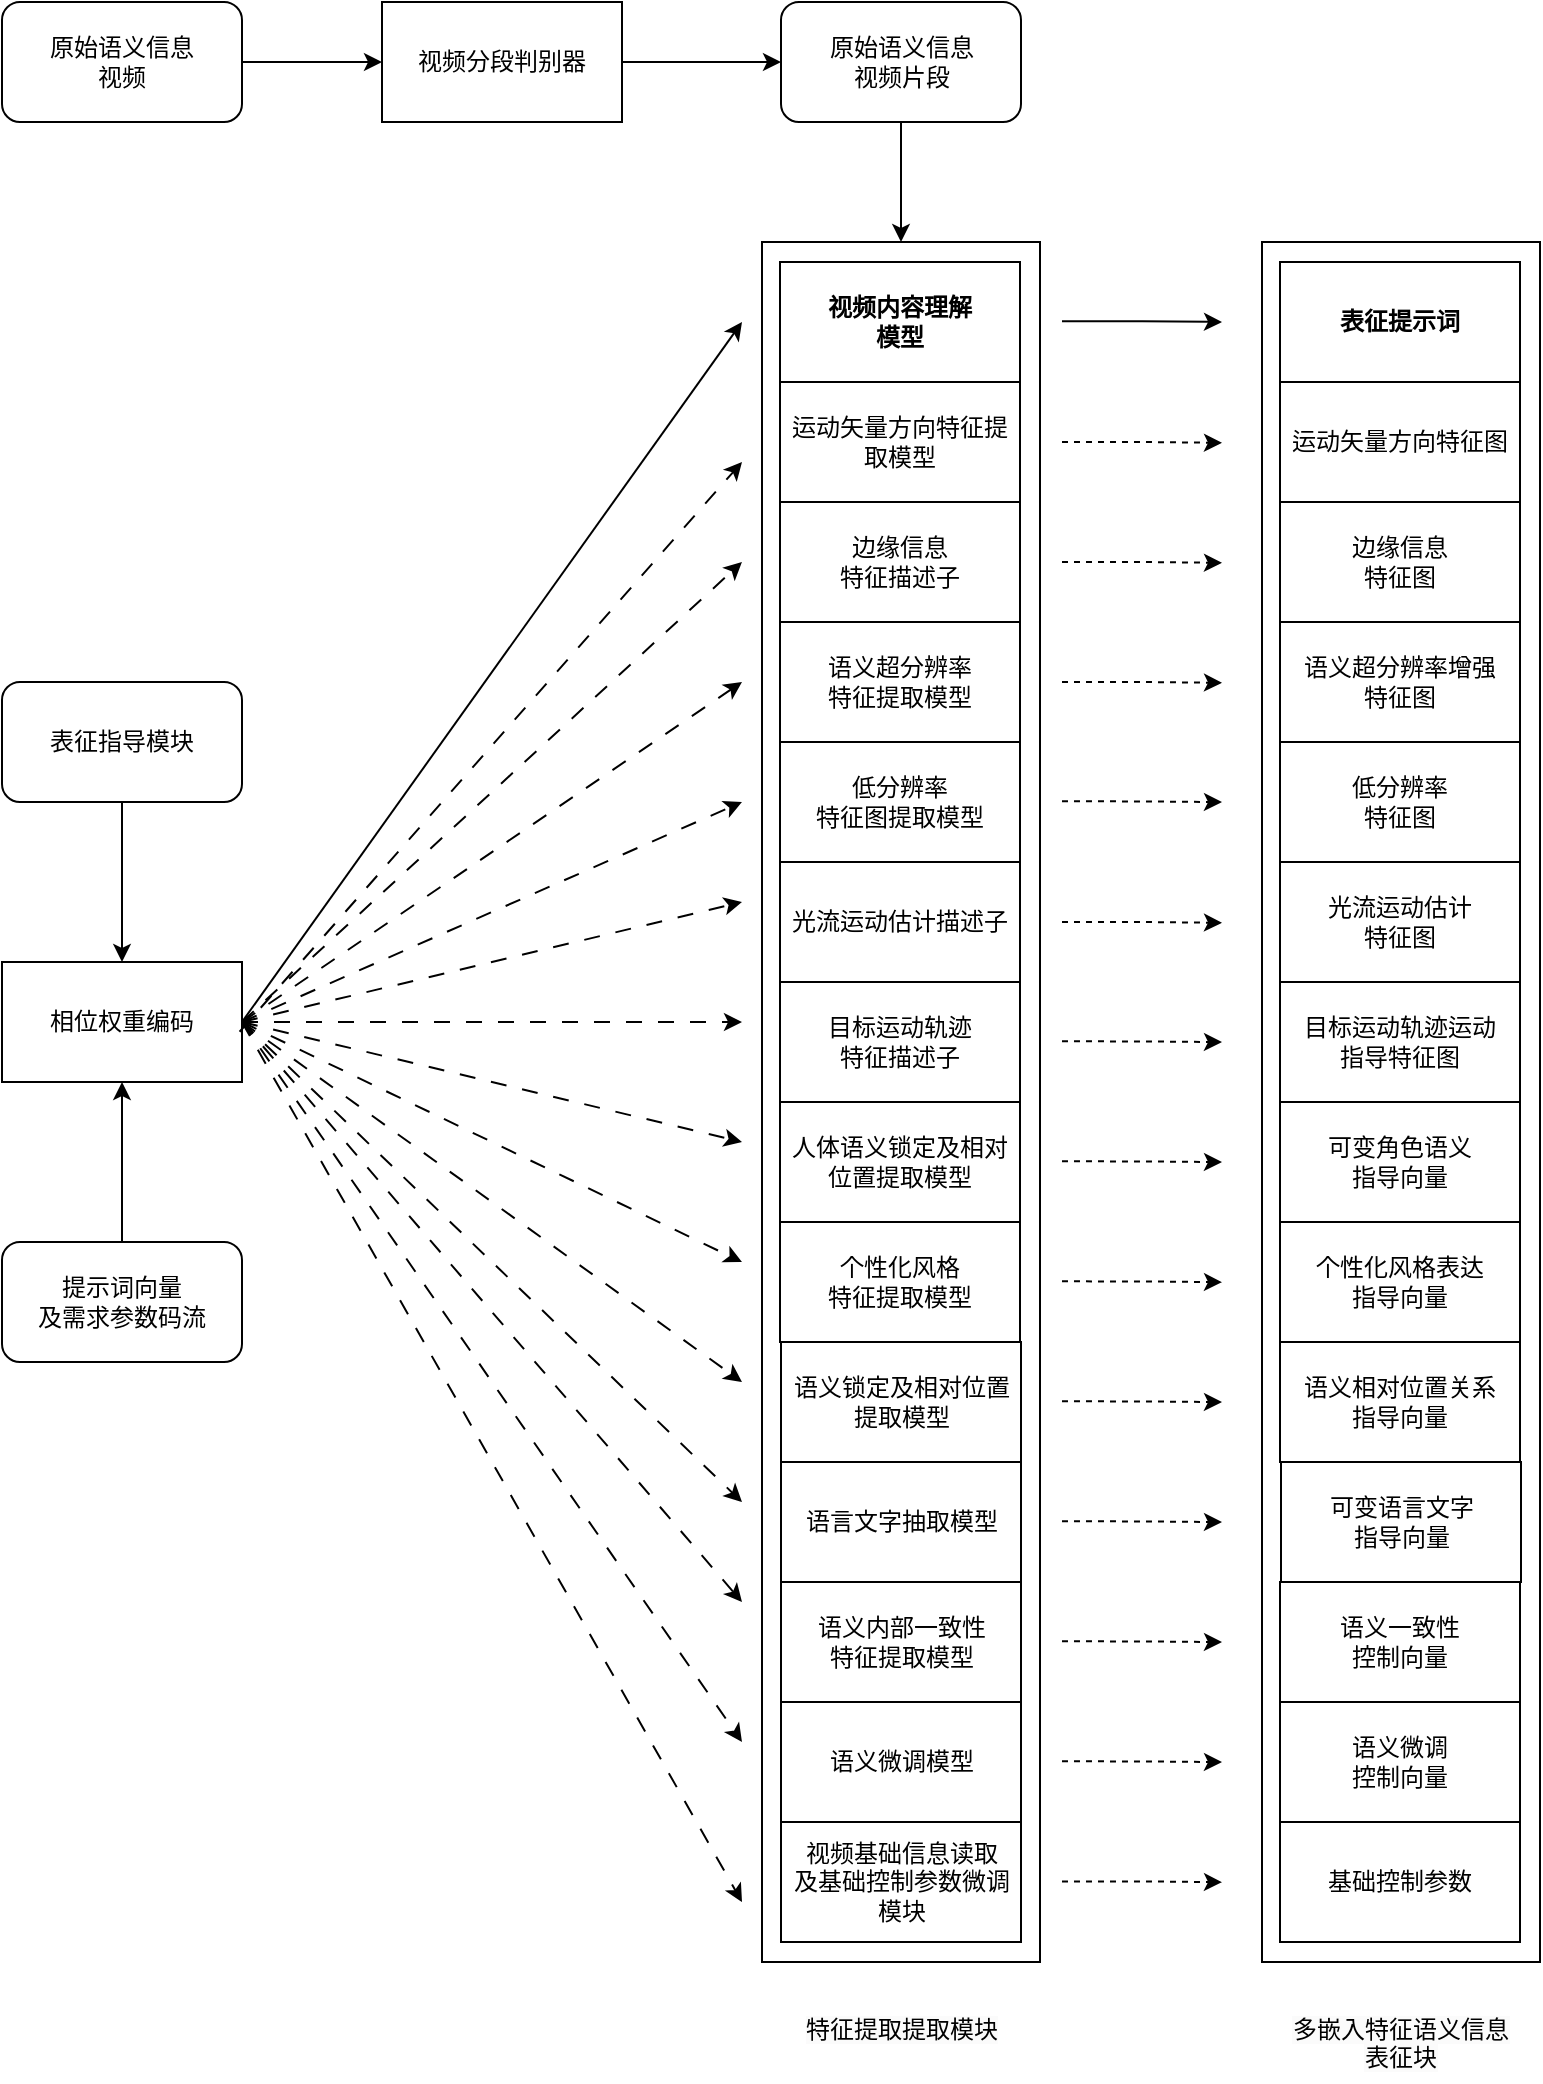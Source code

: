 <mxfile version="24.6.4" type="github">
  <diagram name="第 1 页" id="JpJuvLmKtG-MRXJeiW7m">
    <mxGraphModel dx="1426" dy="-36" grid="1" gridSize="10" guides="1" tooltips="1" connect="1" arrows="1" fold="1" page="1" pageScale="1" pageWidth="1169" pageHeight="827" math="0" shadow="0">
      <root>
        <mxCell id="0" />
        <mxCell id="1" parent="0" />
        <mxCell id="MxfFoUVx61xuFkuIelYx-3" value="提示词向量&lt;div&gt;及需求参数码流&lt;/div&gt;" style="rounded=1;whiteSpace=wrap;html=1;" parent="1" vertex="1">
          <mxGeometry x="540" y="1560" width="120" height="60" as="geometry" />
        </mxCell>
        <mxCell id="tYisujq_Tc-ig6ptFAuq-2" style="edgeStyle=orthogonalEdgeStyle;rounded=0;orthogonalLoop=1;jettySize=auto;html=1;entryX=0.5;entryY=0;entryDx=0;entryDy=0;" parent="1" source="MxfFoUVx61xuFkuIelYx-4" target="MxfFoUVx61xuFkuIelYx-40" edge="1">
          <mxGeometry relative="1" as="geometry" />
        </mxCell>
        <mxCell id="MxfFoUVx61xuFkuIelYx-4" value="原始语义信息&lt;br&gt;视频片段" style="rounded=1;whiteSpace=wrap;html=1;" parent="1" vertex="1">
          <mxGeometry x="929.5" y="940" width="120" height="60" as="geometry" />
        </mxCell>
        <mxCell id="tYisujq_Tc-ig6ptFAuq-1" style="edgeStyle=orthogonalEdgeStyle;rounded=0;orthogonalLoop=1;jettySize=auto;html=1;entryX=0.5;entryY=0;entryDx=0;entryDy=0;" parent="1" source="MxfFoUVx61xuFkuIelYx-5" target="MxfFoUVx61xuFkuIelYx-7" edge="1">
          <mxGeometry relative="1" as="geometry" />
        </mxCell>
        <mxCell id="MxfFoUVx61xuFkuIelYx-5" value="表征指导模块" style="rounded=1;whiteSpace=wrap;html=1;" parent="1" vertex="1">
          <mxGeometry x="540" y="1280" width="120" height="60" as="geometry" />
        </mxCell>
        <mxCell id="MxfFoUVx61xuFkuIelYx-7" value="相位权重编码" style="rounded=0;whiteSpace=wrap;html=1;" parent="1" vertex="1">
          <mxGeometry x="540" y="1420" width="120" height="60" as="geometry" />
        </mxCell>
        <mxCell id="MxfFoUVx61xuFkuIelYx-16" value="" style="rounded=0;whiteSpace=wrap;html=1;" parent="1" vertex="1">
          <mxGeometry x="1170" y="1060" width="139" height="860" as="geometry" />
        </mxCell>
        <mxCell id="MxfFoUVx61xuFkuIelYx-22" value="&lt;span style=&quot;color: rgb(0, 0, 0); font-family: Helvetica; font-size: 12px; font-style: normal; font-variant-ligatures: normal; font-variant-caps: normal; font-weight: 400; letter-spacing: normal; orphans: 2; text-align: center; text-indent: 0px; text-transform: none; widows: 2; word-spacing: 0px; -webkit-text-stroke-width: 0px; white-space: normal; background-color: rgb(251, 251, 251); text-decoration-thickness: initial; text-decoration-style: initial; text-decoration-color: initial; display: inline !important; float: none;&quot;&gt;特征提取提取模块&lt;/span&gt;" style="text;whiteSpace=wrap;html=1;" parent="1" vertex="1">
          <mxGeometry x="939.5" y="1940" width="110" height="40" as="geometry" />
        </mxCell>
        <mxCell id="MxfFoUVx61xuFkuIelYx-27" value="边缘信息&lt;div&gt;特征图&lt;/div&gt;" style="rounded=0;whiteSpace=wrap;html=1;" parent="1" vertex="1">
          <mxGeometry x="1179" y="1190" width="120" height="60" as="geometry" />
        </mxCell>
        <mxCell id="MxfFoUVx61xuFkuIelYx-28" value="&lt;b&gt;表征提示词&lt;/b&gt;" style="rounded=0;whiteSpace=wrap;html=1;" parent="1" vertex="1">
          <mxGeometry x="1179" y="1070" width="120" height="60" as="geometry" />
        </mxCell>
        <mxCell id="MxfFoUVx61xuFkuIelYx-29" value="目标运动轨迹运动&lt;div&gt;指导特征图&lt;/div&gt;" style="rounded=0;whiteSpace=wrap;html=1;" parent="1" vertex="1">
          <mxGeometry x="1179" y="1430" width="120" height="60" as="geometry" />
        </mxCell>
        <mxCell id="MxfFoUVx61xuFkuIelYx-31" value="语义超分辨率增强&lt;div&gt;特征图&lt;/div&gt;" style="rounded=0;whiteSpace=wrap;html=1;" parent="1" vertex="1">
          <mxGeometry x="1179" y="1250" width="120" height="60" as="geometry" />
        </mxCell>
        <mxCell id="MxfFoUVx61xuFkuIelYx-32" value="可变语言文字&lt;div&gt;指导向量&lt;/div&gt;" style="rounded=0;whiteSpace=wrap;html=1;" parent="1" vertex="1">
          <mxGeometry x="1179.5" y="1670" width="120" height="60" as="geometry" />
        </mxCell>
        <mxCell id="MxfFoUVx61xuFkuIelYx-33" value="&lt;div&gt;可变角色语义&lt;/div&gt;&lt;div&gt;指导向量&lt;/div&gt;" style="rounded=0;whiteSpace=wrap;html=1;" parent="1" vertex="1">
          <mxGeometry x="1179" y="1490" width="120" height="60" as="geometry" />
        </mxCell>
        <mxCell id="MxfFoUVx61xuFkuIelYx-34" value="&lt;div&gt;个性化风格表达&lt;/div&gt;&lt;div&gt;指导向量&lt;/div&gt;" style="rounded=0;whiteSpace=wrap;html=1;" parent="1" vertex="1">
          <mxGeometry x="1179" y="1550" width="120" height="60" as="geometry" />
        </mxCell>
        <mxCell id="MxfFoUVx61xuFkuIelYx-35" value="&lt;div&gt;低分辨率&lt;/div&gt;&lt;div&gt;特征图&lt;/div&gt;" style="rounded=0;whiteSpace=wrap;html=1;" parent="1" vertex="1">
          <mxGeometry x="1179" y="1310" width="120" height="60" as="geometry" />
        </mxCell>
        <mxCell id="MxfFoUVx61xuFkuIelYx-36" value="运动矢量方向特征图" style="rounded=0;whiteSpace=wrap;html=1;" parent="1" vertex="1">
          <mxGeometry x="1179" y="1130" width="120" height="60" as="geometry" />
        </mxCell>
        <mxCell id="MxfFoUVx61xuFkuIelYx-37" value="&lt;div&gt;光流运动估计&lt;/div&gt;&lt;div&gt;特征图&lt;/div&gt;" style="rounded=0;whiteSpace=wrap;html=1;" parent="1" vertex="1">
          <mxGeometry x="1179" y="1370" width="120" height="60" as="geometry" />
        </mxCell>
        <mxCell id="MxfFoUVx61xuFkuIelYx-38" value="&lt;div&gt;语义一致性&lt;/div&gt;&lt;div&gt;控制向量&lt;/div&gt;" style="rounded=0;whiteSpace=wrap;html=1;" parent="1" vertex="1">
          <mxGeometry x="1179" y="1730" width="120" height="60" as="geometry" />
        </mxCell>
        <mxCell id="MxfFoUVx61xuFkuIelYx-39" value="&lt;div&gt;基础控制参数&lt;/div&gt;" style="rounded=0;whiteSpace=wrap;html=1;" parent="1" vertex="1">
          <mxGeometry x="1179" y="1850" width="120" height="60" as="geometry" />
        </mxCell>
        <mxCell id="MxfFoUVx61xuFkuIelYx-40" value="" style="rounded=0;whiteSpace=wrap;html=1;" parent="1" vertex="1">
          <mxGeometry x="920" y="1060" width="139" height="860" as="geometry" />
        </mxCell>
        <mxCell id="MxfFoUVx61xuFkuIelYx-41" value="边缘信息&lt;div&gt;特征描述子&lt;/div&gt;" style="rounded=0;whiteSpace=wrap;html=1;" parent="1" vertex="1">
          <mxGeometry x="929" y="1190" width="120" height="60" as="geometry" />
        </mxCell>
        <mxCell id="MxfFoUVx61xuFkuIelYx-55" style="edgeStyle=orthogonalEdgeStyle;rounded=0;orthogonalLoop=1;jettySize=auto;html=1;" parent="1" edge="1">
          <mxGeometry relative="1" as="geometry">
            <mxPoint x="1150" y="1100" as="targetPoint" />
            <mxPoint x="1070" y="1099.61" as="sourcePoint" />
            <Array as="points">
              <mxPoint x="1110" y="1099.61" />
              <mxPoint x="1110" y="1099.61" />
            </Array>
          </mxGeometry>
        </mxCell>
        <mxCell id="MxfFoUVx61xuFkuIelYx-42" value="&lt;b&gt;视频内容理解&lt;/b&gt;&lt;div&gt;&lt;b&gt;模型&lt;/b&gt;&lt;/div&gt;" style="rounded=0;whiteSpace=wrap;html=1;" parent="1" vertex="1">
          <mxGeometry x="929" y="1070" width="120" height="60" as="geometry" />
        </mxCell>
        <mxCell id="MxfFoUVx61xuFkuIelYx-43" value="目标运动轨迹&lt;div&gt;特征描述子&lt;/div&gt;" style="rounded=0;whiteSpace=wrap;html=1;" parent="1" vertex="1">
          <mxGeometry x="929" y="1430" width="120" height="60" as="geometry" />
        </mxCell>
        <mxCell id="MxfFoUVx61xuFkuIelYx-44" value="语义锁定及相对位置提取模型" style="rounded=0;whiteSpace=wrap;html=1;" parent="1" vertex="1">
          <mxGeometry x="929.5" y="1610" width="120" height="60" as="geometry" />
        </mxCell>
        <mxCell id="MxfFoUVx61xuFkuIelYx-45" value="语义超分辨率&lt;div&gt;特征提取模型&lt;/div&gt;" style="rounded=0;whiteSpace=wrap;html=1;" parent="1" vertex="1">
          <mxGeometry x="929" y="1250" width="120" height="60" as="geometry" />
        </mxCell>
        <mxCell id="MxfFoUVx61xuFkuIelYx-46" value="语言文字抽取&lt;span style=&quot;background-color: initial;&quot;&gt;模型&lt;/span&gt;" style="rounded=0;whiteSpace=wrap;html=1;" parent="1" vertex="1">
          <mxGeometry x="929.5" y="1670" width="120" height="60" as="geometry" />
        </mxCell>
        <mxCell id="MxfFoUVx61xuFkuIelYx-47" value="&lt;div&gt;人体语义锁定及相对位置提取模型&lt;/div&gt;" style="rounded=0;whiteSpace=wrap;html=1;" parent="1" vertex="1">
          <mxGeometry x="929" y="1490" width="120" height="60" as="geometry" />
        </mxCell>
        <mxCell id="MxfFoUVx61xuFkuIelYx-48" value="&lt;div&gt;个性化风格&lt;/div&gt;&lt;div&gt;特征提取模型&lt;/div&gt;" style="rounded=0;whiteSpace=wrap;html=1;" parent="1" vertex="1">
          <mxGeometry x="929" y="1550" width="120" height="60" as="geometry" />
        </mxCell>
        <mxCell id="MxfFoUVx61xuFkuIelYx-49" value="&lt;div&gt;低分辨率&lt;/div&gt;&lt;div&gt;特征图提取模型&lt;/div&gt;" style="rounded=0;whiteSpace=wrap;html=1;" parent="1" vertex="1">
          <mxGeometry x="929" y="1310" width="120" height="60" as="geometry" />
        </mxCell>
        <mxCell id="MxfFoUVx61xuFkuIelYx-50" value="运动矢量方向特征提取模型" style="rounded=0;whiteSpace=wrap;html=1;" parent="1" vertex="1">
          <mxGeometry x="929" y="1130" width="120" height="60" as="geometry" />
        </mxCell>
        <mxCell id="MxfFoUVx61xuFkuIelYx-51" value="&lt;div&gt;光流运动估计描述子&lt;/div&gt;" style="rounded=0;whiteSpace=wrap;html=1;" parent="1" vertex="1">
          <mxGeometry x="929" y="1370" width="120" height="60" as="geometry" />
        </mxCell>
        <mxCell id="MxfFoUVx61xuFkuIelYx-52" value="&lt;div&gt;语义内部一致性&lt;/div&gt;&lt;div&gt;特征&lt;span style=&quot;background-color: initial;&quot;&gt;提取模型&lt;/span&gt;&lt;/div&gt;" style="rounded=0;whiteSpace=wrap;html=1;" parent="1" vertex="1">
          <mxGeometry x="929.5" y="1730" width="120" height="60" as="geometry" />
        </mxCell>
        <mxCell id="MxfFoUVx61xuFkuIelYx-53" value="&lt;div&gt;视频基础信息读取&lt;/div&gt;&lt;div&gt;及基础控制参数微调模块&lt;/div&gt;" style="rounded=0;whiteSpace=wrap;html=1;" parent="1" vertex="1">
          <mxGeometry x="929.5" y="1850" width="120" height="60" as="geometry" />
        </mxCell>
        <mxCell id="MxfFoUVx61xuFkuIelYx-54" value="&lt;span style=&quot;color: rgb(0, 0, 0); font-family: Helvetica; font-size: 12px; font-style: normal; font-variant-ligatures: normal; font-variant-caps: normal; font-weight: 400; letter-spacing: normal; orphans: 2; text-indent: 0px; text-transform: none; widows: 2; word-spacing: 0px; -webkit-text-stroke-width: 0px; white-space: normal; background-color: rgb(251, 251, 251); text-decoration-thickness: initial; text-decoration-style: initial; text-decoration-color: initial; float: none; display: inline !important;&quot;&gt;多嵌入特征语义信息表征块&lt;/span&gt;" style="text;whiteSpace=wrap;html=1;align=center;" parent="1" vertex="1">
          <mxGeometry x="1183.5" y="1940" width="111" height="40" as="geometry" />
        </mxCell>
        <mxCell id="MxfFoUVx61xuFkuIelYx-57" value="" style="endArrow=classic;html=1;rounded=0;exitX=1;exitY=0.5;exitDx=0;exitDy=0;" parent="1" source="MxfFoUVx61xuFkuIelYx-7" edge="1">
          <mxGeometry width="50" height="50" relative="1" as="geometry">
            <mxPoint x="850" y="1160" as="sourcePoint" />
            <mxPoint x="910" y="1100" as="targetPoint" />
          </mxGeometry>
        </mxCell>
        <mxCell id="MxfFoUVx61xuFkuIelYx-59" value="" style="endArrow=classic;html=1;rounded=0;dashed=1;dashPattern=8 8;exitX=0.99;exitY=0.581;exitDx=0;exitDy=0;exitPerimeter=0;" parent="1" source="MxfFoUVx61xuFkuIelYx-7" edge="1">
          <mxGeometry width="50" height="50" relative="1" as="geometry">
            <mxPoint x="790" y="1450" as="sourcePoint" />
            <mxPoint x="910" y="1170" as="targetPoint" />
          </mxGeometry>
        </mxCell>
        <mxCell id="MxfFoUVx61xuFkuIelYx-60" value="" style="endArrow=classic;html=1;rounded=0;dashed=1;dashPattern=8 8;exitX=1;exitY=0.5;exitDx=0;exitDy=0;" parent="1" source="MxfFoUVx61xuFkuIelYx-7" edge="1">
          <mxGeometry width="50" height="50" relative="1" as="geometry">
            <mxPoint x="790" y="1450" as="sourcePoint" />
            <mxPoint x="910" y="1220" as="targetPoint" />
          </mxGeometry>
        </mxCell>
        <mxCell id="MxfFoUVx61xuFkuIelYx-61" value="" style="endArrow=classic;html=1;rounded=0;dashed=1;dashPattern=8 8;exitX=1;exitY=0.5;exitDx=0;exitDy=0;" parent="1" source="MxfFoUVx61xuFkuIelYx-7" edge="1">
          <mxGeometry width="50" height="50" relative="1" as="geometry">
            <mxPoint x="790" y="1450" as="sourcePoint" />
            <mxPoint x="910" y="1280" as="targetPoint" />
          </mxGeometry>
        </mxCell>
        <mxCell id="MxfFoUVx61xuFkuIelYx-62" value="" style="endArrow=classic;html=1;rounded=0;dashed=1;dashPattern=8 8;exitX=1;exitY=0.5;exitDx=0;exitDy=0;" parent="1" source="MxfFoUVx61xuFkuIelYx-7" edge="1">
          <mxGeometry width="50" height="50" relative="1" as="geometry">
            <mxPoint x="790" y="1450" as="sourcePoint" />
            <mxPoint x="910" y="1340" as="targetPoint" />
          </mxGeometry>
        </mxCell>
        <mxCell id="MxfFoUVx61xuFkuIelYx-63" value="" style="endArrow=classic;html=1;rounded=0;dashed=1;dashPattern=8 8;exitX=1;exitY=0.5;exitDx=0;exitDy=0;" parent="1" source="MxfFoUVx61xuFkuIelYx-7" edge="1">
          <mxGeometry width="50" height="50" relative="1" as="geometry">
            <mxPoint x="790" y="1450" as="sourcePoint" />
            <mxPoint x="910" y="1390" as="targetPoint" />
          </mxGeometry>
        </mxCell>
        <mxCell id="MxfFoUVx61xuFkuIelYx-64" value="" style="endArrow=classic;html=1;rounded=0;dashed=1;dashPattern=8 8;exitX=1;exitY=0.5;exitDx=0;exitDy=0;" parent="1" source="MxfFoUVx61xuFkuIelYx-7" edge="1">
          <mxGeometry width="50" height="50" relative="1" as="geometry">
            <mxPoint x="790" y="1450" as="sourcePoint" />
            <mxPoint x="910" y="1450" as="targetPoint" />
          </mxGeometry>
        </mxCell>
        <mxCell id="MxfFoUVx61xuFkuIelYx-65" value="" style="endArrow=classic;html=1;rounded=0;dashed=1;dashPattern=8 8;exitX=1;exitY=0.5;exitDx=0;exitDy=0;" parent="1" source="MxfFoUVx61xuFkuIelYx-7" edge="1">
          <mxGeometry width="50" height="50" relative="1" as="geometry">
            <mxPoint x="790" y="1790" as="sourcePoint" />
            <mxPoint x="910" y="1510" as="targetPoint" />
          </mxGeometry>
        </mxCell>
        <mxCell id="MxfFoUVx61xuFkuIelYx-66" value="" style="endArrow=classic;html=1;rounded=0;dashed=1;dashPattern=8 8;exitX=1;exitY=0.5;exitDx=0;exitDy=0;" parent="1" source="MxfFoUVx61xuFkuIelYx-7" edge="1">
          <mxGeometry width="50" height="50" relative="1" as="geometry">
            <mxPoint x="790" y="1850" as="sourcePoint" />
            <mxPoint x="910" y="1570" as="targetPoint" />
          </mxGeometry>
        </mxCell>
        <mxCell id="MxfFoUVx61xuFkuIelYx-67" value="" style="endArrow=classic;html=1;rounded=0;dashed=1;dashPattern=8 8;exitX=1;exitY=0.5;exitDx=0;exitDy=0;" parent="1" source="MxfFoUVx61xuFkuIelYx-7" edge="1">
          <mxGeometry width="50" height="50" relative="1" as="geometry">
            <mxPoint x="790" y="1910" as="sourcePoint" />
            <mxPoint x="910" y="1630" as="targetPoint" />
          </mxGeometry>
        </mxCell>
        <mxCell id="MxfFoUVx61xuFkuIelYx-68" value="" style="endArrow=classic;html=1;rounded=0;dashed=1;dashPattern=8 8;exitX=1;exitY=0.5;exitDx=0;exitDy=0;" parent="1" source="MxfFoUVx61xuFkuIelYx-7" edge="1">
          <mxGeometry width="50" height="50" relative="1" as="geometry">
            <mxPoint x="790" y="1550" as="sourcePoint" />
            <mxPoint x="910" y="1690" as="targetPoint" />
          </mxGeometry>
        </mxCell>
        <mxCell id="MxfFoUVx61xuFkuIelYx-69" value="" style="endArrow=classic;html=1;rounded=0;dashed=1;dashPattern=8 8;exitX=1;exitY=0.5;exitDx=0;exitDy=0;" parent="1" source="MxfFoUVx61xuFkuIelYx-7" edge="1">
          <mxGeometry width="50" height="50" relative="1" as="geometry">
            <mxPoint x="800" y="1610" as="sourcePoint" />
            <mxPoint x="910" y="1740" as="targetPoint" />
          </mxGeometry>
        </mxCell>
        <mxCell id="MxfFoUVx61xuFkuIelYx-70" value="" style="endArrow=classic;html=1;rounded=0;dashed=1;dashPattern=8 8;exitX=1;exitY=0.5;exitDx=0;exitDy=0;" parent="1" source="MxfFoUVx61xuFkuIelYx-7" edge="1">
          <mxGeometry width="50" height="50" relative="1" as="geometry">
            <mxPoint x="790" y="1640" as="sourcePoint" />
            <mxPoint x="910" y="1810" as="targetPoint" />
          </mxGeometry>
        </mxCell>
        <mxCell id="MxfFoUVx61xuFkuIelYx-71" style="edgeStyle=orthogonalEdgeStyle;rounded=0;orthogonalLoop=1;jettySize=auto;html=1;dashed=1;" parent="1" edge="1">
          <mxGeometry relative="1" as="geometry">
            <mxPoint x="1150" y="1160.43" as="targetPoint" />
            <mxPoint x="1070" y="1160.04" as="sourcePoint" />
            <Array as="points">
              <mxPoint x="1110" y="1160.04" />
              <mxPoint x="1110" y="1160.04" />
            </Array>
          </mxGeometry>
        </mxCell>
        <mxCell id="MxfFoUVx61xuFkuIelYx-72" style="edgeStyle=orthogonalEdgeStyle;rounded=0;orthogonalLoop=1;jettySize=auto;html=1;dashed=1;" parent="1" edge="1">
          <mxGeometry relative="1" as="geometry">
            <mxPoint x="1150" y="1220.43" as="targetPoint" />
            <mxPoint x="1070" y="1220.04" as="sourcePoint" />
            <Array as="points">
              <mxPoint x="1110" y="1220.04" />
              <mxPoint x="1110" y="1220.04" />
            </Array>
          </mxGeometry>
        </mxCell>
        <mxCell id="MxfFoUVx61xuFkuIelYx-73" style="edgeStyle=orthogonalEdgeStyle;rounded=0;orthogonalLoop=1;jettySize=auto;html=1;dashed=1;" parent="1" edge="1">
          <mxGeometry relative="1" as="geometry">
            <mxPoint x="1150" y="1280.39" as="targetPoint" />
            <mxPoint x="1070" y="1280" as="sourcePoint" />
            <Array as="points">
              <mxPoint x="1110" y="1280" />
              <mxPoint x="1110" y="1280" />
            </Array>
          </mxGeometry>
        </mxCell>
        <mxCell id="MxfFoUVx61xuFkuIelYx-74" style="edgeStyle=orthogonalEdgeStyle;rounded=0;orthogonalLoop=1;jettySize=auto;html=1;dashed=1;" parent="1" edge="1">
          <mxGeometry relative="1" as="geometry">
            <mxPoint x="1150" y="1340.05" as="targetPoint" />
            <mxPoint x="1070" y="1339.66" as="sourcePoint" />
            <Array as="points">
              <mxPoint x="1110" y="1339.66" />
              <mxPoint x="1110" y="1339.66" />
            </Array>
          </mxGeometry>
        </mxCell>
        <mxCell id="MxfFoUVx61xuFkuIelYx-75" style="edgeStyle=orthogonalEdgeStyle;rounded=0;orthogonalLoop=1;jettySize=auto;html=1;dashed=1;" parent="1" edge="1">
          <mxGeometry relative="1" as="geometry">
            <mxPoint x="1150" y="1400.39" as="targetPoint" />
            <mxPoint x="1070" y="1400" as="sourcePoint" />
            <Array as="points">
              <mxPoint x="1110" y="1400" />
              <mxPoint x="1110" y="1400" />
            </Array>
          </mxGeometry>
        </mxCell>
        <mxCell id="MxfFoUVx61xuFkuIelYx-76" style="edgeStyle=orthogonalEdgeStyle;rounded=0;orthogonalLoop=1;jettySize=auto;html=1;dashed=1;" parent="1" edge="1">
          <mxGeometry relative="1" as="geometry">
            <mxPoint x="1150" y="1460.06" as="targetPoint" />
            <mxPoint x="1070" y="1459.67" as="sourcePoint" />
            <Array as="points">
              <mxPoint x="1110" y="1459.67" />
              <mxPoint x="1110" y="1459.67" />
            </Array>
          </mxGeometry>
        </mxCell>
        <mxCell id="MxfFoUVx61xuFkuIelYx-77" style="edgeStyle=orthogonalEdgeStyle;rounded=0;orthogonalLoop=1;jettySize=auto;html=1;dashed=1;" parent="1" edge="1">
          <mxGeometry relative="1" as="geometry">
            <mxPoint x="1150" y="1520.06" as="targetPoint" />
            <mxPoint x="1070" y="1519.67" as="sourcePoint" />
            <Array as="points">
              <mxPoint x="1110" y="1519.67" />
              <mxPoint x="1110" y="1519.67" />
            </Array>
          </mxGeometry>
        </mxCell>
        <mxCell id="MxfFoUVx61xuFkuIelYx-78" style="edgeStyle=orthogonalEdgeStyle;rounded=0;orthogonalLoop=1;jettySize=auto;html=1;dashed=1;" parent="1" edge="1">
          <mxGeometry relative="1" as="geometry">
            <mxPoint x="1150" y="1580.07" as="targetPoint" />
            <mxPoint x="1070" y="1579.68" as="sourcePoint" />
            <Array as="points">
              <mxPoint x="1110" y="1579.68" />
              <mxPoint x="1110" y="1579.68" />
            </Array>
          </mxGeometry>
        </mxCell>
        <mxCell id="MxfFoUVx61xuFkuIelYx-79" style="edgeStyle=orthogonalEdgeStyle;rounded=0;orthogonalLoop=1;jettySize=auto;html=1;dashed=1;" parent="1" edge="1">
          <mxGeometry relative="1" as="geometry">
            <mxPoint x="1150" y="1640.06" as="targetPoint" />
            <mxPoint x="1070" y="1639.67" as="sourcePoint" />
            <Array as="points">
              <mxPoint x="1110" y="1639.67" />
              <mxPoint x="1110" y="1639.67" />
            </Array>
          </mxGeometry>
        </mxCell>
        <mxCell id="MxfFoUVx61xuFkuIelYx-80" style="edgeStyle=orthogonalEdgeStyle;rounded=0;orthogonalLoop=1;jettySize=auto;html=1;dashed=1;" parent="1" edge="1">
          <mxGeometry relative="1" as="geometry">
            <mxPoint x="1150" y="1700.05" as="targetPoint" />
            <mxPoint x="1070" y="1699.66" as="sourcePoint" />
            <Array as="points">
              <mxPoint x="1110" y="1699.66" />
              <mxPoint x="1110" y="1699.66" />
            </Array>
          </mxGeometry>
        </mxCell>
        <mxCell id="MxfFoUVx61xuFkuIelYx-81" style="edgeStyle=orthogonalEdgeStyle;rounded=0;orthogonalLoop=1;jettySize=auto;html=1;dashed=1;" parent="1" edge="1">
          <mxGeometry relative="1" as="geometry">
            <mxPoint x="1150" y="1760.06" as="targetPoint" />
            <mxPoint x="1070" y="1759.67" as="sourcePoint" />
            <Array as="points">
              <mxPoint x="1110" y="1759.67" />
              <mxPoint x="1110" y="1759.67" />
            </Array>
          </mxGeometry>
        </mxCell>
        <mxCell id="MxfFoUVx61xuFkuIelYx-82" style="edgeStyle=orthogonalEdgeStyle;rounded=0;orthogonalLoop=1;jettySize=auto;html=1;dashed=1;" parent="1" edge="1">
          <mxGeometry relative="1" as="geometry">
            <mxPoint x="1150" y="1820.06" as="targetPoint" />
            <mxPoint x="1070" y="1819.67" as="sourcePoint" />
            <Array as="points">
              <mxPoint x="1110" y="1819.67" />
              <mxPoint x="1110" y="1819.67" />
            </Array>
          </mxGeometry>
        </mxCell>
        <mxCell id="tYisujq_Tc-ig6ptFAuq-3" style="edgeStyle=orthogonalEdgeStyle;rounded=0;orthogonalLoop=1;jettySize=auto;html=1;entryX=0.5;entryY=1;entryDx=0;entryDy=0;" parent="1" source="MxfFoUVx61xuFkuIelYx-3" target="MxfFoUVx61xuFkuIelYx-7" edge="1">
          <mxGeometry relative="1" as="geometry" />
        </mxCell>
        <mxCell id="tYisujq_Tc-ig6ptFAuq-4" value="语义相对位置关系&lt;div&gt;指导向量&lt;/div&gt;" style="rounded=0;whiteSpace=wrap;html=1;" parent="1" vertex="1">
          <mxGeometry x="1179" y="1610" width="120" height="60" as="geometry" />
        </mxCell>
        <mxCell id="tYisujq_Tc-ig6ptFAuq-9" style="edgeStyle=orthogonalEdgeStyle;rounded=0;orthogonalLoop=1;jettySize=auto;html=1;entryX=0;entryY=0.5;entryDx=0;entryDy=0;" parent="1" source="tYisujq_Tc-ig6ptFAuq-5" target="tYisujq_Tc-ig6ptFAuq-8" edge="1">
          <mxGeometry relative="1" as="geometry" />
        </mxCell>
        <mxCell id="tYisujq_Tc-ig6ptFAuq-5" value="原始语义信息&lt;br&gt;视频" style="rounded=1;whiteSpace=wrap;html=1;" parent="1" vertex="1">
          <mxGeometry x="540" y="940" width="120" height="60" as="geometry" />
        </mxCell>
        <mxCell id="tYisujq_Tc-ig6ptFAuq-10" style="edgeStyle=orthogonalEdgeStyle;rounded=0;orthogonalLoop=1;jettySize=auto;html=1;entryX=0;entryY=0.5;entryDx=0;entryDy=0;" parent="1" source="tYisujq_Tc-ig6ptFAuq-8" target="MxfFoUVx61xuFkuIelYx-4" edge="1">
          <mxGeometry relative="1" as="geometry" />
        </mxCell>
        <mxCell id="tYisujq_Tc-ig6ptFAuq-8" value="视频分段判别器" style="rounded=0;whiteSpace=wrap;html=1;" parent="1" vertex="1">
          <mxGeometry x="730" y="940" width="120" height="60" as="geometry" />
        </mxCell>
        <mxCell id="t_GLIvbP3oK162fX5fWq-1" value="&lt;div&gt;语义微调&lt;span style=&quot;background-color: initial;&quot;&gt;模型&lt;/span&gt;&lt;/div&gt;" style="rounded=0;whiteSpace=wrap;html=1;" vertex="1" parent="1">
          <mxGeometry x="929.5" y="1790" width="120" height="60" as="geometry" />
        </mxCell>
        <mxCell id="t_GLIvbP3oK162fX5fWq-2" value="&lt;div&gt;语义微调&lt;/div&gt;&lt;div&gt;控制向量&lt;/div&gt;" style="rounded=0;whiteSpace=wrap;html=1;" vertex="1" parent="1">
          <mxGeometry x="1179" y="1790" width="120" height="60" as="geometry" />
        </mxCell>
        <mxCell id="t_GLIvbP3oK162fX5fWq-3" style="edgeStyle=orthogonalEdgeStyle;rounded=0;orthogonalLoop=1;jettySize=auto;html=1;dashed=1;" edge="1" parent="1">
          <mxGeometry relative="1" as="geometry">
            <mxPoint x="1150" y="1880.1" as="targetPoint" />
            <mxPoint x="1070" y="1879.71" as="sourcePoint" />
            <Array as="points">
              <mxPoint x="1110" y="1879.71" />
              <mxPoint x="1110" y="1879.71" />
            </Array>
          </mxGeometry>
        </mxCell>
        <mxCell id="t_GLIvbP3oK162fX5fWq-4" value="" style="endArrow=classic;html=1;rounded=0;dashed=1;dashPattern=8 8;exitX=1;exitY=0.5;exitDx=0;exitDy=0;" edge="1" parent="1" source="MxfFoUVx61xuFkuIelYx-7">
          <mxGeometry width="50" height="50" relative="1" as="geometry">
            <mxPoint x="660" y="1530" as="sourcePoint" />
            <mxPoint x="910" y="1890" as="targetPoint" />
          </mxGeometry>
        </mxCell>
      </root>
    </mxGraphModel>
  </diagram>
</mxfile>
